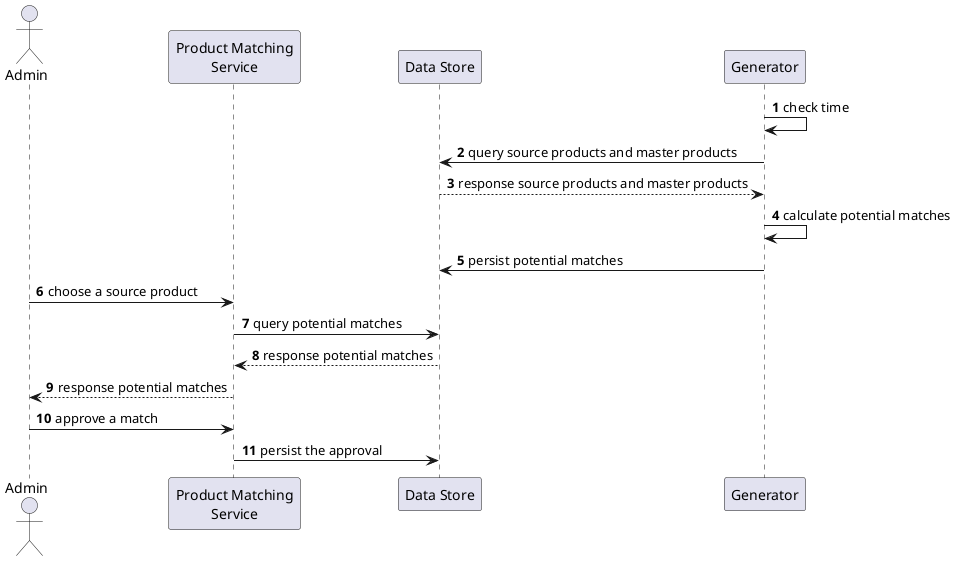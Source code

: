 @startuml
'https://plantuml.com/sequence-diagram

autonumber

actor "Admin" as a1
participant "Product Matching\nService" as p1
participant "Data Store" as p2
participant "Generator" as p3

p3 -> p3: check time
p2 <- p3: query source products and master products
p2 --> p3: response source products and master products

p3 -> p3: calculate potential matches
p2 <- p3: persist potential matches

a1 -> p1: choose a source product

p1 -> p2: query potential matches
p1 <-- p2: response potential matches
a1 <-- p1: response potential matches

a1 -> p1: approve a match
p1 -> p2: persist the approval

@enduml